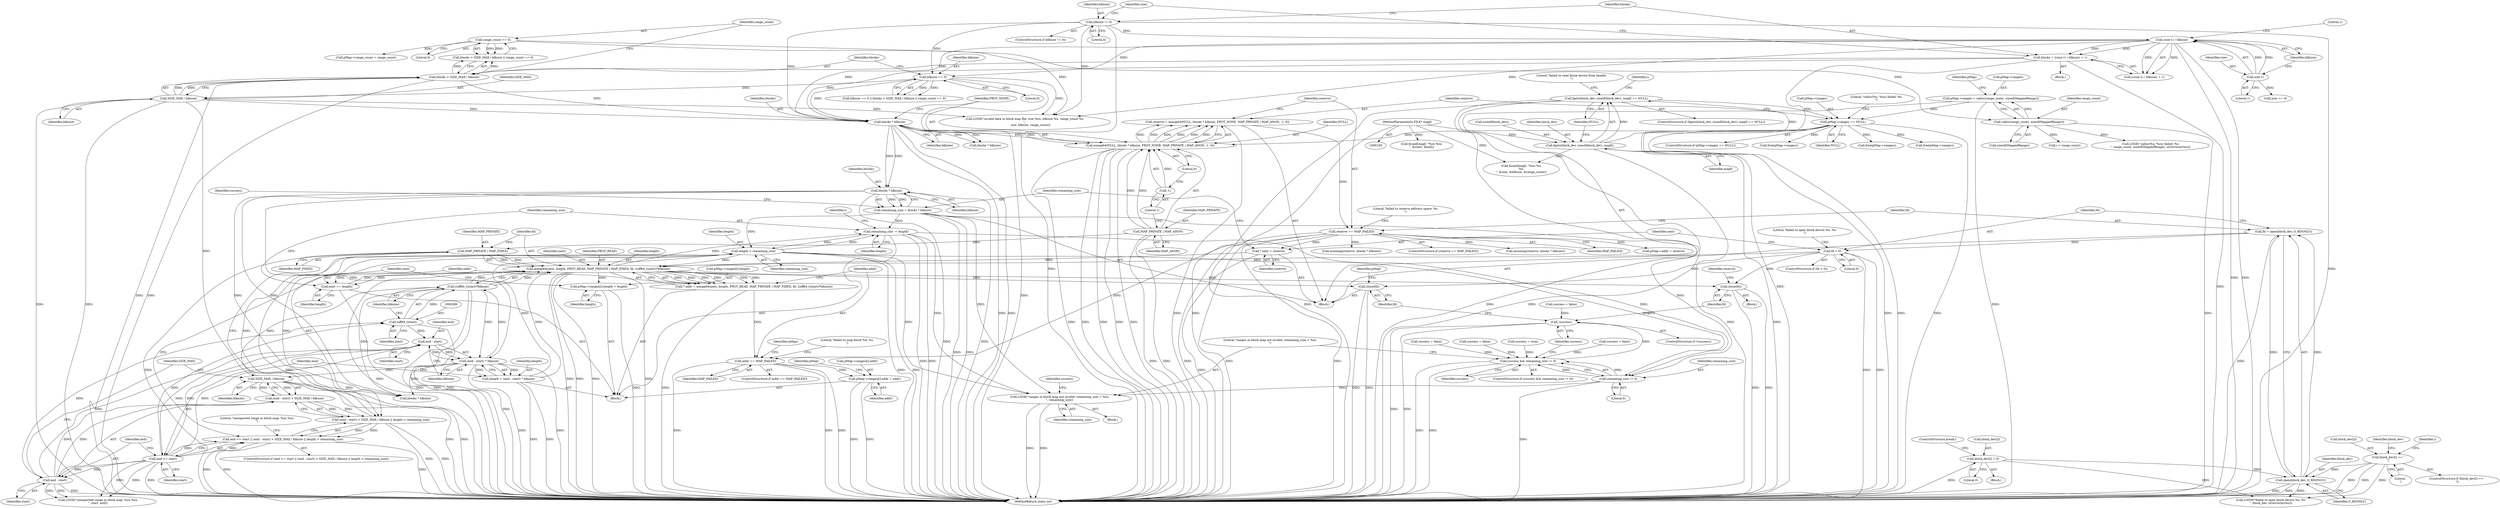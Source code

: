 digraph "0_Android_28a566f7731b4cb76d2a9ba16d997ac5aeb07dad@API" {
"1000424" [label="(Call,remaining_size -= length)"];
"1000376" [label="(Call,mmap64(next, length, PROT_READ, MAP_PRIVATE | MAP_FIXED, fd, ((off64_t)start)*blksize))"];
"1000297" [label="(Call,* next = reserve)"];
"1000253" [label="(Call,reserve == MAP_FAILED)"];
"1000238" [label="(Call,reserve = mmap64(NULL, blocks * blksize, PROT_NONE, MAP_PRIVATE | MAP_ANON, -1, 0))"];
"1000240" [label="(Call,mmap64(NULL, blocks * blksize, PROT_NONE, MAP_PRIVATE | MAP_ANON, -1, 0))"];
"1000221" [label="(Call,pMap->ranges == NULL)"];
"1000212" [label="(Call,pMap->ranges = calloc(range_count, sizeof(MappedRange)))"];
"1000216" [label="(Call,calloc(range_count, sizeof(MappedRange)))"];
"1000195" [label="(Call,range_count == 0)"];
"1000111" [label="(Call,fgets(block_dev, sizeof(block_dev), mapf) == NULL)"];
"1000112" [label="(Call,fgets(block_dev, sizeof(block_dev), mapf))"];
"1000101" [label="(MethodParameterIn,FILE* mapf)"];
"1000242" [label="(Call,blocks * blksize)"];
"1000171" [label="(Call,blocks = ((size-1) / blksize) + 1)"];
"1000174" [label="(Call,(size-1) / blksize)"];
"1000175" [label="(Call,size-1)"];
"1000167" [label="(Call,blksize != 0)"];
"1000190" [label="(Call,blocks > SIZE_MAX / blksize)"];
"1000192" [label="(Call,SIZE_MAX / blksize)"];
"1000186" [label="(Call,blksize == 0)"];
"1000246" [label="(Call,MAP_PRIVATE | MAP_ANON)"];
"1000249" [label="(Call,-1)"];
"1000421" [label="(Call,next += length)"];
"1000341" [label="(Call,length = (end - start) * blksize)"];
"1000343" [label="(Call,(end - start) * blksize)"];
"1000344" [label="(Call,end - start)"];
"1000355" [label="(Call,end - start)"];
"1000350" [label="(Call,end <= start)"];
"1000385" [label="(Call,(off64_t)start)"];
"1000303" [label="(Call,blocks * blksize)"];
"1000384" [label="(Call,((off64_t)start)*blksize)"];
"1000358" [label="(Call,SIZE_MAX / blksize)"];
"1000361" [label="(Call,length > remaining_size)"];
"1000424" [label="(Call,remaining_size -= length)"];
"1000301" [label="(Call,remaining_size = blocks * blksize)"];
"1000380" [label="(Call,MAP_PRIVATE | MAP_FIXED)"];
"1000275" [label="(Call,fd < 0)"];
"1000269" [label="(Call,fd = open(block_dev, O_RDONLY))"];
"1000271" [label="(Call,open(block_dev, O_RDONLY))"];
"1000142" [label="(Call,block_dev[i] = 0)"];
"1000136" [label="(Call,block_dev[i] == '\n')"];
"1000353" [label="(Call,(end - start) > SIZE_MAX / blksize || length > remaining_size)"];
"1000349" [label="(Call,end <= start || (end - start) > SIZE_MAX / blksize || length > remaining_size)"];
"1000374" [label="(Call,* addr = mmap64(next, length, PROT_READ, MAP_PRIVATE | MAP_FIXED, fd, ((off64_t)start)*blksize))"];
"1000390" [label="(Call,addr == MAP_FAILED)"];
"1000403" [label="(Call,pMap->ranges[i].addr = addr)"];
"1000412" [label="(Call,pMap->ranges[i].length = length)"];
"1000430" [label="(Call,remaining_size != 0)"];
"1000428" [label="(Call,success && remaining_size != 0)"];
"1000441" [label="(Call,!success)"];
"1000434" [label="(Call,LOGE(\"ranges in block map are invalid: remaining_size = %zu\n\", remaining_size))"];
"1000444" [label="(Call,close(fd))"];
"1000458" [label="(Call,close(fd))"];
"1000182" [label="(Call,size == 0)"];
"1000242" [label="(Call,blocks * blksize)"];
"1000385" [label="(Call,(off64_t)start)"];
"1000243" [label="(Identifier,blocks)"];
"1000349" [label="(Call,end <= start || (end - start) > SIZE_MAX / blksize || length > remaining_size)"];
"1000220" [label="(ControlStructure,if (pMap->ranges == NULL))"];
"1000445" [label="(Identifier,fd)"];
"1000258" [label="(Literal,\"failed to reserve address space: %s\n\")"];
"1000462" [label="(Identifier,pMap)"];
"1000314" [label="(Call,i < range_count)"];
"1000186" [label="(Call,blksize == 0)"];
"1000362" [label="(Identifier,length)"];
"1000273" [label="(Identifier,O_RDONLY)"];
"1000422" [label="(Identifier,next)"];
"1000212" [label="(Call,pMap->ranges = calloc(range_count, sizeof(MappedRange)))"];
"1000137" [label="(Call,block_dev[i])"];
"1000270" [label="(Identifier,fd)"];
"1000381" [label="(Identifier,MAP_PRIVATE)"];
"1000301" [label="(Call,remaining_size = blocks * blksize)"];
"1000380" [label="(Call,MAP_PRIVATE | MAP_FIXED)"];
"1000117" [label="(Identifier,NULL)"];
"1000213" [label="(Call,pMap->ranges)"];
"1000277" [label="(Literal,0)"];
"1000141" [label="(Block,)"];
"1000271" [label="(Call,open(block_dev, O_RDONLY))"];
"1000390" [label="(Call,addr == MAP_FAILED)"];
"1000346" [label="(Identifier,start)"];
"1000460" [label="(Call,pMap->addr = reserve)"];
"1000146" [label="(Literal,0)"];
"1000404" [label="(Call,pMap->ranges[i].addr)"];
"1000441" [label="(Call,!success)"];
"1000217" [label="(Identifier,range_count)"];
"1000178" [label="(Identifier,blksize)"];
"1000240" [label="(Call,mmap64(NULL, blocks * blksize, PROT_NONE, MAP_PRIVATE | MAP_ANON, -1, 0))"];
"1000344" [label="(Call,end - start)"];
"1000304" [label="(Identifier,blocks)"];
"1000228" [label="(Literal,\"calloc(%u, %zu) failed: %s\n\")"];
"1000275" [label="(Call,fd < 0)"];
"1000241" [label="(Identifier,NULL)"];
"1000116" [label="(Identifier,mapf)"];
"1000426" [label="(Identifier,length)"];
"1000195" [label="(Call,range_count == 0)"];
"1000179" [label="(Literal,1)"];
"1000176" [label="(Identifier,size)"];
"1000114" [label="(Call,sizeof(block_dev))"];
"1000170" [label="(Block,)"];
"1000447" [label="(Identifier,reserve)"];
"1000356" [label="(Identifier,end)"];
"1000431" [label="(Identifier,remaining_size)"];
"1000395" [label="(Literal,\"failed to map block %d: %s\n\")"];
"1000379" [label="(Identifier,PROT_READ)"];
"1000352" [label="(Identifier,start)"];
"1000227" [label="(Call,LOGE(\"calloc(%u, %zu) failed: %s\n\", range_count, sizeof(MappedRange), strerror(errno)))"];
"1000144" [label="(Identifier,block_dev)"];
"1000126" [label="(Identifier,i)"];
"1000319" [label="(Block,)"];
"1000247" [label="(Identifier,MAP_PRIVATE)"];
"1000177" [label="(Literal,1)"];
"1000446" [label="(Call,munmap(reserve, blocks * blksize))"];
"1000297" [label="(Call,* next = reserve)"];
"1000252" [label="(ControlStructure,if (reserve == MAP_FAILED))"];
"1000167" [label="(Call,blksize != 0)"];
"1000143" [label="(Call,block_dev[i])"];
"1000458" [label="(Call,close(fd))"];
"1000248" [label="(Identifier,MAP_ANON)"];
"1000171" [label="(Call,blocks = ((size-1) / blksize) + 1)"];
"1000443" [label="(Block,)"];
"1000189" [label="(Call,blocks > SIZE_MAX / blksize || range_count == 0)"];
"1000251" [label="(Literal,0)"];
"1000120" [label="(Literal,\"failed to read block device from header\n\")"];
"1000432" [label="(Literal,0)"];
"1000142" [label="(Call,block_dev[i] = 0)"];
"1000136" [label="(Call,block_dev[i] == '\n')"];
"1000216" [label="(Call,calloc(range_count, sizeof(MappedRange)))"];
"1000169" [label="(Literal,0)"];
"1000308" [label="(Identifier,success)"];
"1000245" [label="(Identifier,PROT_NONE)"];
"1000375" [label="(Identifier,addr)"];
"1000341" [label="(Call,length = (end - start) * blksize)"];
"1000433" [label="(Block,)"];
"1000168" [label="(Identifier,blksize)"];
"1000423" [label="(Identifier,length)"];
"1000451" [label="(Call,free(pMap->ranges))"];
"1000407" [label="(Identifier,pMap)"];
"1000428" [label="(Call,success && remaining_size != 0)"];
"1000244" [label="(Identifier,blksize)"];
"1000383" [label="(Identifier,fd)"];
"1000272" [label="(Identifier,block_dev)"];
"1000365" [label="(Call,LOGE(\"unexpected range in block map: %zu %zu\n\", start, end))"];
"1000438" [label="(Identifier,success)"];
"1000192" [label="(Call,SIZE_MAX / blksize)"];
"1000343" [label="(Call,(end - start) * blksize)"];
"1000361" [label="(Call,length > remaining_size)"];
"1000378" [label="(Identifier,length)"];
"1000351" [label="(Identifier,end)"];
"1000425" [label="(Identifier,remaining_size)"];
"1000318" [label="(Identifier,i)"];
"1000444" [label="(Call,close(fd))"];
"1000279" [label="(Call,LOGW(\"failed to open block device %s: %s\n\", block_dev, strerror(errno)))"];
"1000348" [label="(ControlStructure,if (end <= start || (end - start) > SIZE_MAX / blksize || length > remaining_size))"];
"1000436" [label="(Identifier,remaining_size)"];
"1000387" [label="(Identifier,start)"];
"1000175" [label="(Call,size-1)"];
"1000250" [label="(Literal,1)"];
"1000437" [label="(Call,success = false)"];
"1000427" [label="(ControlStructure,if (success && remaining_size != 0))"];
"1000345" [label="(Identifier,end)"];
"1000475" [label="(MethodReturn,static int)"];
"1000360" [label="(Identifier,blksize)"];
"1000249" [label="(Call,-1)"];
"1000222" [label="(Call,pMap->ranges)"];
"1000448" [label="(Call,blocks * blksize)"];
"1000303" [label="(Call,blocks * blksize)"];
"1000111" [label="(Call,fgets(block_dev, sizeof(block_dev), mapf) == NULL)"];
"1000110" [label="(ControlStructure,if (fgets(block_dev, sizeof(block_dev), mapf) == NULL))"];
"1000305" [label="(Identifier,blksize)"];
"1000190" [label="(Call,blocks > SIZE_MAX / blksize)"];
"1000359" [label="(Identifier,SIZE_MAX)"];
"1000101" [label="(MethodParameterIn,FILE* mapf)"];
"1000147" [label="(ControlStructure,break;)"];
"1000289" [label="(Call,free(pMap->ranges))"];
"1000354" [label="(Call,(end - start) > SIZE_MAX / blksize)"];
"1000299" [label="(Identifier,reserve)"];
"1000376" [label="(Call,mmap64(next, length, PROT_READ, MAP_PRIVATE | MAP_FIXED, fd, ((off64_t)start)*blksize))"];
"1000183" [label="(Identifier,size)"];
"1000133" [label="(Identifier,i)"];
"1000421" [label="(Call,next += length)"];
"1000103" [label="(Block,)"];
"1000347" [label="(Identifier,blksize)"];
"1000269" [label="(Call,fd = open(block_dev, O_RDONLY))"];
"1000253" [label="(Call,reserve == MAP_FAILED)"];
"1000358" [label="(Call,SIZE_MAX / blksize)"];
"1000274" [label="(ControlStructure,if (fd < 0))"];
"1000280" [label="(Literal,\"failed to open block device %s: %s\n\")"];
"1000174" [label="(Call,(size-1) / blksize)"];
"1000420" [label="(Identifier,length)"];
"1000276" [label="(Identifier,fd)"];
"1000150" [label="(Call,fscanf(mapf, \"%zu %u\n%u\n\", &size, &blksize, &range_count))"];
"1000336" [label="(Call,success = false)"];
"1000403" [label="(Call,pMap->ranges[i].addr = addr)"];
"1000389" [label="(ControlStructure,if (addr == MAP_FAILED))"];
"1000384" [label="(Call,((off64_t)start)*blksize)"];
"1000342" [label="(Identifier,length)"];
"1000324" [label="(Call,fscanf(mapf, \"%zu %zu\n\", &start, &end))"];
"1000392" [label="(Identifier,MAP_FAILED)"];
"1000369" [label="(Call,success = false)"];
"1000254" [label="(Identifier,reserve)"];
"1000197" [label="(Literal,0)"];
"1000166" [label="(ControlStructure,if (blksize != 0))"];
"1000388" [label="(Identifier,blksize)"];
"1000188" [label="(Literal,0)"];
"1000382" [label="(Identifier,MAP_FIXED)"];
"1000307" [label="(Call,success = true)"];
"1000413" [label="(Call,pMap->ranges[i].length)"];
"1000196" [label="(Identifier,range_count)"];
"1000355" [label="(Call,end - start)"];
"1000374" [label="(Call,* addr = mmap64(next, length, PROT_READ, MAP_PRIVATE | MAP_FIXED, fd, ((off64_t)start)*blksize))"];
"1000221" [label="(Call,pMap->ranges == NULL)"];
"1000246" [label="(Call,MAP_PRIVATE | MAP_ANON)"];
"1000191" [label="(Identifier,blocks)"];
"1000411" [label="(Identifier,addr)"];
"1000424" [label="(Call,remaining_size -= length)"];
"1000223" [label="(Identifier,pMap)"];
"1000194" [label="(Identifier,blksize)"];
"1000416" [label="(Identifier,pMap)"];
"1000284" [label="(Call,munmap(reserve, blocks * blksize))"];
"1000225" [label="(Identifier,NULL)"];
"1000140" [label="(Literal,'\n')"];
"1000286" [label="(Call,blocks * blksize)"];
"1000113" [label="(Identifier,block_dev)"];
"1000353" [label="(Call,(end - start) > SIZE_MAX / blksize || length > remaining_size)"];
"1000135" [label="(ControlStructure,if (block_dev[i] == '\n'))"];
"1000298" [label="(Identifier,next)"];
"1000391" [label="(Identifier,addr)"];
"1000207" [label="(Call,pMap->range_count = range_count)"];
"1000187" [label="(Identifier,blksize)"];
"1000377" [label="(Identifier,next)"];
"1000112" [label="(Call,fgets(block_dev, sizeof(block_dev), mapf))"];
"1000255" [label="(Identifier,MAP_FAILED)"];
"1000429" [label="(Identifier,success)"];
"1000350" [label="(Call,end <= start)"];
"1000238" [label="(Call,reserve = mmap64(NULL, blocks * blksize, PROT_NONE, MAP_PRIVATE | MAP_ANON, -1, 0))"];
"1000434" [label="(Call,LOGE(\"ranges in block map are invalid: remaining_size = %zu\n\", remaining_size))"];
"1000399" [label="(Call,success = false)"];
"1000430" [label="(Call,remaining_size != 0)"];
"1000412" [label="(Call,pMap->ranges[i].length = length)"];
"1000261" [label="(Call,free(pMap->ranges))"];
"1000357" [label="(Identifier,start)"];
"1000218" [label="(Call,sizeof(MappedRange))"];
"1000173" [label="(Call,((size-1) / blksize) + 1)"];
"1000440" [label="(ControlStructure,if (!success))"];
"1000459" [label="(Identifier,fd)"];
"1000172" [label="(Identifier,blocks)"];
"1000185" [label="(Call,blksize == 0 || blocks > SIZE_MAX / blksize || range_count == 0)"];
"1000199" [label="(Call,LOGE(\"invalid data in block map file: size %zu, blksize %u, range_count %u\n\",\n             size, blksize, range_count))"];
"1000193" [label="(Identifier,SIZE_MAX)"];
"1000363" [label="(Identifier,remaining_size)"];
"1000435" [label="(Literal,\"ranges in block map are invalid: remaining_size = %zu\n\")"];
"1000302" [label="(Identifier,remaining_size)"];
"1000239" [label="(Identifier,reserve)"];
"1000442" [label="(Identifier,success)"];
"1000366" [label="(Literal,\"unexpected range in block map: %zu %zu\n\")"];
"1000424" -> "1000319"  [label="AST: "];
"1000424" -> "1000426"  [label="CFG: "];
"1000425" -> "1000424"  [label="AST: "];
"1000426" -> "1000424"  [label="AST: "];
"1000318" -> "1000424"  [label="CFG: "];
"1000424" -> "1000475"  [label="DDG: "];
"1000424" -> "1000475"  [label="DDG: "];
"1000424" -> "1000361"  [label="DDG: "];
"1000376" -> "1000424"  [label="DDG: "];
"1000301" -> "1000424"  [label="DDG: "];
"1000361" -> "1000424"  [label="DDG: "];
"1000424" -> "1000430"  [label="DDG: "];
"1000424" -> "1000434"  [label="DDG: "];
"1000376" -> "1000374"  [label="AST: "];
"1000376" -> "1000384"  [label="CFG: "];
"1000377" -> "1000376"  [label="AST: "];
"1000378" -> "1000376"  [label="AST: "];
"1000379" -> "1000376"  [label="AST: "];
"1000380" -> "1000376"  [label="AST: "];
"1000383" -> "1000376"  [label="AST: "];
"1000384" -> "1000376"  [label="AST: "];
"1000374" -> "1000376"  [label="CFG: "];
"1000376" -> "1000475"  [label="DDG: "];
"1000376" -> "1000475"  [label="DDG: "];
"1000376" -> "1000475"  [label="DDG: "];
"1000376" -> "1000475"  [label="DDG: "];
"1000376" -> "1000475"  [label="DDG: "];
"1000376" -> "1000374"  [label="DDG: "];
"1000376" -> "1000374"  [label="DDG: "];
"1000376" -> "1000374"  [label="DDG: "];
"1000376" -> "1000374"  [label="DDG: "];
"1000376" -> "1000374"  [label="DDG: "];
"1000376" -> "1000374"  [label="DDG: "];
"1000297" -> "1000376"  [label="DDG: "];
"1000421" -> "1000376"  [label="DDG: "];
"1000341" -> "1000376"  [label="DDG: "];
"1000361" -> "1000376"  [label="DDG: "];
"1000380" -> "1000376"  [label="DDG: "];
"1000380" -> "1000376"  [label="DDG: "];
"1000275" -> "1000376"  [label="DDG: "];
"1000384" -> "1000376"  [label="DDG: "];
"1000384" -> "1000376"  [label="DDG: "];
"1000376" -> "1000412"  [label="DDG: "];
"1000376" -> "1000421"  [label="DDG: "];
"1000376" -> "1000421"  [label="DDG: "];
"1000376" -> "1000444"  [label="DDG: "];
"1000376" -> "1000458"  [label="DDG: "];
"1000297" -> "1000103"  [label="AST: "];
"1000297" -> "1000299"  [label="CFG: "];
"1000298" -> "1000297"  [label="AST: "];
"1000299" -> "1000297"  [label="AST: "];
"1000302" -> "1000297"  [label="CFG: "];
"1000297" -> "1000475"  [label="DDG: "];
"1000253" -> "1000297"  [label="DDG: "];
"1000253" -> "1000252"  [label="AST: "];
"1000253" -> "1000255"  [label="CFG: "];
"1000254" -> "1000253"  [label="AST: "];
"1000255" -> "1000253"  [label="AST: "];
"1000258" -> "1000253"  [label="CFG: "];
"1000270" -> "1000253"  [label="CFG: "];
"1000253" -> "1000475"  [label="DDG: "];
"1000253" -> "1000475"  [label="DDG: "];
"1000253" -> "1000475"  [label="DDG: "];
"1000238" -> "1000253"  [label="DDG: "];
"1000253" -> "1000284"  [label="DDG: "];
"1000253" -> "1000390"  [label="DDG: "];
"1000253" -> "1000446"  [label="DDG: "];
"1000253" -> "1000460"  [label="DDG: "];
"1000238" -> "1000103"  [label="AST: "];
"1000238" -> "1000240"  [label="CFG: "];
"1000239" -> "1000238"  [label="AST: "];
"1000240" -> "1000238"  [label="AST: "];
"1000254" -> "1000238"  [label="CFG: "];
"1000238" -> "1000475"  [label="DDG: "];
"1000240" -> "1000238"  [label="DDG: "];
"1000240" -> "1000238"  [label="DDG: "];
"1000240" -> "1000238"  [label="DDG: "];
"1000240" -> "1000238"  [label="DDG: "];
"1000240" -> "1000238"  [label="DDG: "];
"1000240" -> "1000238"  [label="DDG: "];
"1000240" -> "1000251"  [label="CFG: "];
"1000241" -> "1000240"  [label="AST: "];
"1000242" -> "1000240"  [label="AST: "];
"1000245" -> "1000240"  [label="AST: "];
"1000246" -> "1000240"  [label="AST: "];
"1000249" -> "1000240"  [label="AST: "];
"1000251" -> "1000240"  [label="AST: "];
"1000240" -> "1000475"  [label="DDG: "];
"1000240" -> "1000475"  [label="DDG: "];
"1000240" -> "1000475"  [label="DDG: "];
"1000240" -> "1000475"  [label="DDG: "];
"1000240" -> "1000475"  [label="DDG: "];
"1000221" -> "1000240"  [label="DDG: "];
"1000242" -> "1000240"  [label="DDG: "];
"1000242" -> "1000240"  [label="DDG: "];
"1000246" -> "1000240"  [label="DDG: "];
"1000246" -> "1000240"  [label="DDG: "];
"1000249" -> "1000240"  [label="DDG: "];
"1000221" -> "1000220"  [label="AST: "];
"1000221" -> "1000225"  [label="CFG: "];
"1000222" -> "1000221"  [label="AST: "];
"1000225" -> "1000221"  [label="AST: "];
"1000228" -> "1000221"  [label="CFG: "];
"1000239" -> "1000221"  [label="CFG: "];
"1000221" -> "1000475"  [label="DDG: "];
"1000221" -> "1000475"  [label="DDG: "];
"1000221" -> "1000475"  [label="DDG: "];
"1000212" -> "1000221"  [label="DDG: "];
"1000111" -> "1000221"  [label="DDG: "];
"1000221" -> "1000261"  [label="DDG: "];
"1000221" -> "1000289"  [label="DDG: "];
"1000221" -> "1000451"  [label="DDG: "];
"1000212" -> "1000103"  [label="AST: "];
"1000212" -> "1000216"  [label="CFG: "];
"1000213" -> "1000212"  [label="AST: "];
"1000216" -> "1000212"  [label="AST: "];
"1000223" -> "1000212"  [label="CFG: "];
"1000212" -> "1000475"  [label="DDG: "];
"1000216" -> "1000212"  [label="DDG: "];
"1000216" -> "1000218"  [label="CFG: "];
"1000217" -> "1000216"  [label="AST: "];
"1000218" -> "1000216"  [label="AST: "];
"1000216" -> "1000475"  [label="DDG: "];
"1000195" -> "1000216"  [label="DDG: "];
"1000216" -> "1000227"  [label="DDG: "];
"1000216" -> "1000314"  [label="DDG: "];
"1000195" -> "1000189"  [label="AST: "];
"1000195" -> "1000197"  [label="CFG: "];
"1000196" -> "1000195"  [label="AST: "];
"1000197" -> "1000195"  [label="AST: "];
"1000189" -> "1000195"  [label="CFG: "];
"1000195" -> "1000189"  [label="DDG: "];
"1000195" -> "1000189"  [label="DDG: "];
"1000195" -> "1000199"  [label="DDG: "];
"1000195" -> "1000207"  [label="DDG: "];
"1000111" -> "1000110"  [label="AST: "];
"1000111" -> "1000117"  [label="CFG: "];
"1000112" -> "1000111"  [label="AST: "];
"1000117" -> "1000111"  [label="AST: "];
"1000120" -> "1000111"  [label="CFG: "];
"1000126" -> "1000111"  [label="CFG: "];
"1000111" -> "1000475"  [label="DDG: "];
"1000111" -> "1000475"  [label="DDG: "];
"1000111" -> "1000475"  [label="DDG: "];
"1000112" -> "1000111"  [label="DDG: "];
"1000112" -> "1000111"  [label="DDG: "];
"1000112" -> "1000116"  [label="CFG: "];
"1000113" -> "1000112"  [label="AST: "];
"1000114" -> "1000112"  [label="AST: "];
"1000116" -> "1000112"  [label="AST: "];
"1000117" -> "1000112"  [label="CFG: "];
"1000112" -> "1000475"  [label="DDG: "];
"1000112" -> "1000475"  [label="DDG: "];
"1000101" -> "1000112"  [label="DDG: "];
"1000112" -> "1000150"  [label="DDG: "];
"1000101" -> "1000100"  [label="AST: "];
"1000101" -> "1000475"  [label="DDG: "];
"1000101" -> "1000150"  [label="DDG: "];
"1000101" -> "1000324"  [label="DDG: "];
"1000242" -> "1000244"  [label="CFG: "];
"1000243" -> "1000242"  [label="AST: "];
"1000244" -> "1000242"  [label="AST: "];
"1000245" -> "1000242"  [label="CFG: "];
"1000242" -> "1000475"  [label="DDG: "];
"1000242" -> "1000475"  [label="DDG: "];
"1000171" -> "1000242"  [label="DDG: "];
"1000190" -> "1000242"  [label="DDG: "];
"1000174" -> "1000242"  [label="DDG: "];
"1000167" -> "1000242"  [label="DDG: "];
"1000186" -> "1000242"  [label="DDG: "];
"1000192" -> "1000242"  [label="DDG: "];
"1000242" -> "1000286"  [label="DDG: "];
"1000242" -> "1000286"  [label="DDG: "];
"1000242" -> "1000303"  [label="DDG: "];
"1000242" -> "1000303"  [label="DDG: "];
"1000171" -> "1000170"  [label="AST: "];
"1000171" -> "1000173"  [label="CFG: "];
"1000172" -> "1000171"  [label="AST: "];
"1000173" -> "1000171"  [label="AST: "];
"1000183" -> "1000171"  [label="CFG: "];
"1000171" -> "1000475"  [label="DDG: "];
"1000171" -> "1000475"  [label="DDG: "];
"1000174" -> "1000171"  [label="DDG: "];
"1000174" -> "1000171"  [label="DDG: "];
"1000171" -> "1000190"  [label="DDG: "];
"1000174" -> "1000173"  [label="AST: "];
"1000174" -> "1000178"  [label="CFG: "];
"1000175" -> "1000174"  [label="AST: "];
"1000178" -> "1000174"  [label="AST: "];
"1000179" -> "1000174"  [label="CFG: "];
"1000174" -> "1000475"  [label="DDG: "];
"1000174" -> "1000475"  [label="DDG: "];
"1000174" -> "1000173"  [label="DDG: "];
"1000174" -> "1000173"  [label="DDG: "];
"1000175" -> "1000174"  [label="DDG: "];
"1000175" -> "1000174"  [label="DDG: "];
"1000167" -> "1000174"  [label="DDG: "];
"1000174" -> "1000186"  [label="DDG: "];
"1000174" -> "1000199"  [label="DDG: "];
"1000175" -> "1000177"  [label="CFG: "];
"1000176" -> "1000175"  [label="AST: "];
"1000177" -> "1000175"  [label="AST: "];
"1000178" -> "1000175"  [label="CFG: "];
"1000175" -> "1000182"  [label="DDG: "];
"1000167" -> "1000166"  [label="AST: "];
"1000167" -> "1000169"  [label="CFG: "];
"1000168" -> "1000167"  [label="AST: "];
"1000169" -> "1000167"  [label="AST: "];
"1000172" -> "1000167"  [label="CFG: "];
"1000183" -> "1000167"  [label="CFG: "];
"1000167" -> "1000475"  [label="DDG: "];
"1000167" -> "1000475"  [label="DDG: "];
"1000167" -> "1000186"  [label="DDG: "];
"1000167" -> "1000199"  [label="DDG: "];
"1000190" -> "1000189"  [label="AST: "];
"1000190" -> "1000192"  [label="CFG: "];
"1000191" -> "1000190"  [label="AST: "];
"1000192" -> "1000190"  [label="AST: "];
"1000196" -> "1000190"  [label="CFG: "];
"1000189" -> "1000190"  [label="CFG: "];
"1000190" -> "1000475"  [label="DDG: "];
"1000190" -> "1000475"  [label="DDG: "];
"1000190" -> "1000189"  [label="DDG: "];
"1000190" -> "1000189"  [label="DDG: "];
"1000192" -> "1000190"  [label="DDG: "];
"1000192" -> "1000190"  [label="DDG: "];
"1000192" -> "1000194"  [label="CFG: "];
"1000193" -> "1000192"  [label="AST: "];
"1000194" -> "1000192"  [label="AST: "];
"1000192" -> "1000475"  [label="DDG: "];
"1000192" -> "1000475"  [label="DDG: "];
"1000186" -> "1000192"  [label="DDG: "];
"1000192" -> "1000199"  [label="DDG: "];
"1000192" -> "1000358"  [label="DDG: "];
"1000186" -> "1000185"  [label="AST: "];
"1000186" -> "1000188"  [label="CFG: "];
"1000187" -> "1000186"  [label="AST: "];
"1000188" -> "1000186"  [label="AST: "];
"1000191" -> "1000186"  [label="CFG: "];
"1000185" -> "1000186"  [label="CFG: "];
"1000186" -> "1000475"  [label="DDG: "];
"1000186" -> "1000185"  [label="DDG: "];
"1000186" -> "1000185"  [label="DDG: "];
"1000186" -> "1000199"  [label="DDG: "];
"1000246" -> "1000248"  [label="CFG: "];
"1000247" -> "1000246"  [label="AST: "];
"1000248" -> "1000246"  [label="AST: "];
"1000250" -> "1000246"  [label="CFG: "];
"1000246" -> "1000475"  [label="DDG: "];
"1000246" -> "1000475"  [label="DDG: "];
"1000246" -> "1000380"  [label="DDG: "];
"1000249" -> "1000250"  [label="CFG: "];
"1000250" -> "1000249"  [label="AST: "];
"1000251" -> "1000249"  [label="CFG: "];
"1000421" -> "1000319"  [label="AST: "];
"1000421" -> "1000423"  [label="CFG: "];
"1000422" -> "1000421"  [label="AST: "];
"1000423" -> "1000421"  [label="AST: "];
"1000425" -> "1000421"  [label="CFG: "];
"1000421" -> "1000475"  [label="DDG: "];
"1000341" -> "1000319"  [label="AST: "];
"1000341" -> "1000343"  [label="CFG: "];
"1000342" -> "1000341"  [label="AST: "];
"1000343" -> "1000341"  [label="AST: "];
"1000351" -> "1000341"  [label="CFG: "];
"1000341" -> "1000475"  [label="DDG: "];
"1000341" -> "1000475"  [label="DDG: "];
"1000343" -> "1000341"  [label="DDG: "];
"1000343" -> "1000341"  [label="DDG: "];
"1000341" -> "1000361"  [label="DDG: "];
"1000343" -> "1000347"  [label="CFG: "];
"1000344" -> "1000343"  [label="AST: "];
"1000347" -> "1000343"  [label="AST: "];
"1000343" -> "1000475"  [label="DDG: "];
"1000343" -> "1000475"  [label="DDG: "];
"1000344" -> "1000343"  [label="DDG: "];
"1000344" -> "1000343"  [label="DDG: "];
"1000303" -> "1000343"  [label="DDG: "];
"1000384" -> "1000343"  [label="DDG: "];
"1000343" -> "1000358"  [label="DDG: "];
"1000343" -> "1000384"  [label="DDG: "];
"1000343" -> "1000448"  [label="DDG: "];
"1000344" -> "1000346"  [label="CFG: "];
"1000345" -> "1000344"  [label="AST: "];
"1000346" -> "1000344"  [label="AST: "];
"1000347" -> "1000344"  [label="CFG: "];
"1000355" -> "1000344"  [label="DDG: "];
"1000350" -> "1000344"  [label="DDG: "];
"1000385" -> "1000344"  [label="DDG: "];
"1000344" -> "1000350"  [label="DDG: "];
"1000344" -> "1000350"  [label="DDG: "];
"1000355" -> "1000354"  [label="AST: "];
"1000355" -> "1000357"  [label="CFG: "];
"1000356" -> "1000355"  [label="AST: "];
"1000357" -> "1000355"  [label="AST: "];
"1000359" -> "1000355"  [label="CFG: "];
"1000355" -> "1000475"  [label="DDG: "];
"1000355" -> "1000354"  [label="DDG: "];
"1000355" -> "1000354"  [label="DDG: "];
"1000350" -> "1000355"  [label="DDG: "];
"1000350" -> "1000355"  [label="DDG: "];
"1000355" -> "1000365"  [label="DDG: "];
"1000355" -> "1000365"  [label="DDG: "];
"1000355" -> "1000385"  [label="DDG: "];
"1000350" -> "1000349"  [label="AST: "];
"1000350" -> "1000352"  [label="CFG: "];
"1000351" -> "1000350"  [label="AST: "];
"1000352" -> "1000350"  [label="AST: "];
"1000356" -> "1000350"  [label="CFG: "];
"1000349" -> "1000350"  [label="CFG: "];
"1000350" -> "1000475"  [label="DDG: "];
"1000350" -> "1000349"  [label="DDG: "];
"1000350" -> "1000349"  [label="DDG: "];
"1000350" -> "1000365"  [label="DDG: "];
"1000350" -> "1000365"  [label="DDG: "];
"1000350" -> "1000385"  [label="DDG: "];
"1000385" -> "1000384"  [label="AST: "];
"1000385" -> "1000387"  [label="CFG: "];
"1000386" -> "1000385"  [label="AST: "];
"1000387" -> "1000385"  [label="AST: "];
"1000388" -> "1000385"  [label="CFG: "];
"1000385" -> "1000475"  [label="DDG: "];
"1000385" -> "1000384"  [label="DDG: "];
"1000303" -> "1000301"  [label="AST: "];
"1000303" -> "1000305"  [label="CFG: "];
"1000304" -> "1000303"  [label="AST: "];
"1000305" -> "1000303"  [label="AST: "];
"1000301" -> "1000303"  [label="CFG: "];
"1000303" -> "1000475"  [label="DDG: "];
"1000303" -> "1000475"  [label="DDG: "];
"1000303" -> "1000301"  [label="DDG: "];
"1000303" -> "1000301"  [label="DDG: "];
"1000303" -> "1000448"  [label="DDG: "];
"1000303" -> "1000448"  [label="DDG: "];
"1000384" -> "1000388"  [label="CFG: "];
"1000388" -> "1000384"  [label="AST: "];
"1000384" -> "1000475"  [label="DDG: "];
"1000384" -> "1000475"  [label="DDG: "];
"1000358" -> "1000384"  [label="DDG: "];
"1000384" -> "1000448"  [label="DDG: "];
"1000358" -> "1000354"  [label="AST: "];
"1000358" -> "1000360"  [label="CFG: "];
"1000359" -> "1000358"  [label="AST: "];
"1000360" -> "1000358"  [label="AST: "];
"1000354" -> "1000358"  [label="CFG: "];
"1000358" -> "1000475"  [label="DDG: "];
"1000358" -> "1000475"  [label="DDG: "];
"1000358" -> "1000354"  [label="DDG: "];
"1000358" -> "1000354"  [label="DDG: "];
"1000358" -> "1000448"  [label="DDG: "];
"1000361" -> "1000353"  [label="AST: "];
"1000361" -> "1000363"  [label="CFG: "];
"1000362" -> "1000361"  [label="AST: "];
"1000363" -> "1000361"  [label="AST: "];
"1000353" -> "1000361"  [label="CFG: "];
"1000361" -> "1000475"  [label="DDG: "];
"1000361" -> "1000475"  [label="DDG: "];
"1000361" -> "1000353"  [label="DDG: "];
"1000361" -> "1000353"  [label="DDG: "];
"1000301" -> "1000361"  [label="DDG: "];
"1000361" -> "1000430"  [label="DDG: "];
"1000361" -> "1000434"  [label="DDG: "];
"1000301" -> "1000103"  [label="AST: "];
"1000302" -> "1000301"  [label="AST: "];
"1000308" -> "1000301"  [label="CFG: "];
"1000301" -> "1000475"  [label="DDG: "];
"1000301" -> "1000475"  [label="DDG: "];
"1000301" -> "1000430"  [label="DDG: "];
"1000301" -> "1000434"  [label="DDG: "];
"1000380" -> "1000382"  [label="CFG: "];
"1000381" -> "1000380"  [label="AST: "];
"1000382" -> "1000380"  [label="AST: "];
"1000383" -> "1000380"  [label="CFG: "];
"1000380" -> "1000475"  [label="DDG: "];
"1000380" -> "1000475"  [label="DDG: "];
"1000275" -> "1000274"  [label="AST: "];
"1000275" -> "1000277"  [label="CFG: "];
"1000276" -> "1000275"  [label="AST: "];
"1000277" -> "1000275"  [label="AST: "];
"1000280" -> "1000275"  [label="CFG: "];
"1000298" -> "1000275"  [label="CFG: "];
"1000275" -> "1000475"  [label="DDG: "];
"1000275" -> "1000475"  [label="DDG: "];
"1000269" -> "1000275"  [label="DDG: "];
"1000275" -> "1000444"  [label="DDG: "];
"1000275" -> "1000458"  [label="DDG: "];
"1000269" -> "1000103"  [label="AST: "];
"1000269" -> "1000271"  [label="CFG: "];
"1000270" -> "1000269"  [label="AST: "];
"1000271" -> "1000269"  [label="AST: "];
"1000276" -> "1000269"  [label="CFG: "];
"1000269" -> "1000475"  [label="DDG: "];
"1000271" -> "1000269"  [label="DDG: "];
"1000271" -> "1000269"  [label="DDG: "];
"1000271" -> "1000273"  [label="CFG: "];
"1000272" -> "1000271"  [label="AST: "];
"1000273" -> "1000271"  [label="AST: "];
"1000271" -> "1000475"  [label="DDG: "];
"1000271" -> "1000475"  [label="DDG: "];
"1000142" -> "1000271"  [label="DDG: "];
"1000136" -> "1000271"  [label="DDG: "];
"1000271" -> "1000279"  [label="DDG: "];
"1000142" -> "1000141"  [label="AST: "];
"1000142" -> "1000146"  [label="CFG: "];
"1000143" -> "1000142"  [label="AST: "];
"1000146" -> "1000142"  [label="AST: "];
"1000147" -> "1000142"  [label="CFG: "];
"1000142" -> "1000475"  [label="DDG: "];
"1000142" -> "1000279"  [label="DDG: "];
"1000136" -> "1000135"  [label="AST: "];
"1000136" -> "1000140"  [label="CFG: "];
"1000137" -> "1000136"  [label="AST: "];
"1000140" -> "1000136"  [label="AST: "];
"1000144" -> "1000136"  [label="CFG: "];
"1000133" -> "1000136"  [label="CFG: "];
"1000136" -> "1000475"  [label="DDG: "];
"1000136" -> "1000475"  [label="DDG: "];
"1000136" -> "1000279"  [label="DDG: "];
"1000353" -> "1000349"  [label="AST: "];
"1000353" -> "1000354"  [label="CFG: "];
"1000354" -> "1000353"  [label="AST: "];
"1000349" -> "1000353"  [label="CFG: "];
"1000353" -> "1000475"  [label="DDG: "];
"1000353" -> "1000475"  [label="DDG: "];
"1000353" -> "1000349"  [label="DDG: "];
"1000353" -> "1000349"  [label="DDG: "];
"1000354" -> "1000353"  [label="DDG: "];
"1000354" -> "1000353"  [label="DDG: "];
"1000349" -> "1000348"  [label="AST: "];
"1000366" -> "1000349"  [label="CFG: "];
"1000375" -> "1000349"  [label="CFG: "];
"1000349" -> "1000475"  [label="DDG: "];
"1000349" -> "1000475"  [label="DDG: "];
"1000349" -> "1000475"  [label="DDG: "];
"1000374" -> "1000319"  [label="AST: "];
"1000375" -> "1000374"  [label="AST: "];
"1000391" -> "1000374"  [label="CFG: "];
"1000374" -> "1000475"  [label="DDG: "];
"1000374" -> "1000390"  [label="DDG: "];
"1000390" -> "1000389"  [label="AST: "];
"1000390" -> "1000392"  [label="CFG: "];
"1000391" -> "1000390"  [label="AST: "];
"1000392" -> "1000390"  [label="AST: "];
"1000395" -> "1000390"  [label="CFG: "];
"1000407" -> "1000390"  [label="CFG: "];
"1000390" -> "1000475"  [label="DDG: "];
"1000390" -> "1000475"  [label="DDG: "];
"1000390" -> "1000475"  [label="DDG: "];
"1000390" -> "1000403"  [label="DDG: "];
"1000403" -> "1000319"  [label="AST: "];
"1000403" -> "1000411"  [label="CFG: "];
"1000404" -> "1000403"  [label="AST: "];
"1000411" -> "1000403"  [label="AST: "];
"1000416" -> "1000403"  [label="CFG: "];
"1000403" -> "1000475"  [label="DDG: "];
"1000403" -> "1000475"  [label="DDG: "];
"1000412" -> "1000319"  [label="AST: "];
"1000412" -> "1000420"  [label="CFG: "];
"1000413" -> "1000412"  [label="AST: "];
"1000420" -> "1000412"  [label="AST: "];
"1000422" -> "1000412"  [label="CFG: "];
"1000412" -> "1000475"  [label="DDG: "];
"1000430" -> "1000428"  [label="AST: "];
"1000430" -> "1000432"  [label="CFG: "];
"1000431" -> "1000430"  [label="AST: "];
"1000432" -> "1000430"  [label="AST: "];
"1000428" -> "1000430"  [label="CFG: "];
"1000430" -> "1000475"  [label="DDG: "];
"1000430" -> "1000428"  [label="DDG: "];
"1000430" -> "1000428"  [label="DDG: "];
"1000430" -> "1000434"  [label="DDG: "];
"1000428" -> "1000427"  [label="AST: "];
"1000428" -> "1000429"  [label="CFG: "];
"1000429" -> "1000428"  [label="AST: "];
"1000435" -> "1000428"  [label="CFG: "];
"1000442" -> "1000428"  [label="CFG: "];
"1000428" -> "1000475"  [label="DDG: "];
"1000428" -> "1000475"  [label="DDG: "];
"1000369" -> "1000428"  [label="DDG: "];
"1000399" -> "1000428"  [label="DDG: "];
"1000307" -> "1000428"  [label="DDG: "];
"1000336" -> "1000428"  [label="DDG: "];
"1000428" -> "1000441"  [label="DDG: "];
"1000441" -> "1000440"  [label="AST: "];
"1000441" -> "1000442"  [label="CFG: "];
"1000442" -> "1000441"  [label="AST: "];
"1000445" -> "1000441"  [label="CFG: "];
"1000459" -> "1000441"  [label="CFG: "];
"1000441" -> "1000475"  [label="DDG: "];
"1000441" -> "1000475"  [label="DDG: "];
"1000437" -> "1000441"  [label="DDG: "];
"1000434" -> "1000433"  [label="AST: "];
"1000434" -> "1000436"  [label="CFG: "];
"1000435" -> "1000434"  [label="AST: "];
"1000436" -> "1000434"  [label="AST: "];
"1000438" -> "1000434"  [label="CFG: "];
"1000434" -> "1000475"  [label="DDG: "];
"1000434" -> "1000475"  [label="DDG: "];
"1000444" -> "1000443"  [label="AST: "];
"1000444" -> "1000445"  [label="CFG: "];
"1000445" -> "1000444"  [label="AST: "];
"1000447" -> "1000444"  [label="CFG: "];
"1000444" -> "1000475"  [label="DDG: "];
"1000444" -> "1000475"  [label="DDG: "];
"1000458" -> "1000103"  [label="AST: "];
"1000458" -> "1000459"  [label="CFG: "];
"1000459" -> "1000458"  [label="AST: "];
"1000462" -> "1000458"  [label="CFG: "];
"1000458" -> "1000475"  [label="DDG: "];
"1000458" -> "1000475"  [label="DDG: "];
}
